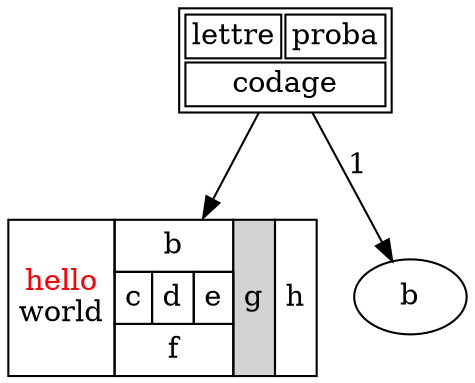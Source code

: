 digraph html {
	a [shape=none, margin=0, label=
		<
		<TABLE >
			<TR>
				<TD>lettre</TD>
				<TD>proba</TD>
			</TR>
			<TR>
				<TD COLSPAN="2">codage</TD>
			</TR>
		</TABLE>
		>
	];

	abc [shape=none, margin=0, label=
	<
	<TABLE BORDER="0" CELLBORDER="1" CELLSPACING="0" CELLPADDING="4">
	<TR><TD ROWSPAN="3"><FONT COLOR="red">hello</FONT><BR/>world</TD>
	<TD COLSPAN="3">b</TD>
	<TD ROWSPAN="3" BGCOLOR="lightgrey">g</TD>
	<TD ROWSPAN="3">h</TD>
	</TR>
	<TR><TD>c</TD>
	<TD PORT="here">d</TD>
	<TD>e</TD>
	</TR>
	<TR><TD COLSPAN="3">f</TD>
	</TR>
	</TABLE>>];

	a -> abc;
	
	a -> b[label="1"];
	
}
